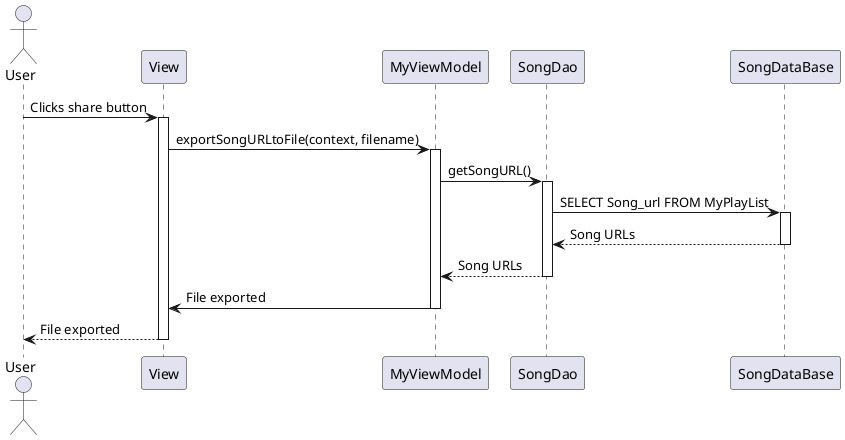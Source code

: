 @startuml export_song
actor User
participant View
participant "MyViewModel" as VM
participant "SongDao" as Dao
participant "SongDataBase" as DB

User -> View: Clicks share button
activate View
View -> VM: exportSongURLtoFile(context, filename)
activate VM
VM -> Dao: getSongURL()
activate Dao
Dao -> DB: SELECT Song_url FROM MyPlayList
activate DB
DB --> Dao: Song URLs
deactivate DB
Dao --> VM: Song URLs
deactivate Dao
VM -> View: File exported
deactivate VM
View --> User: File exported
deactivate View
@enduml
